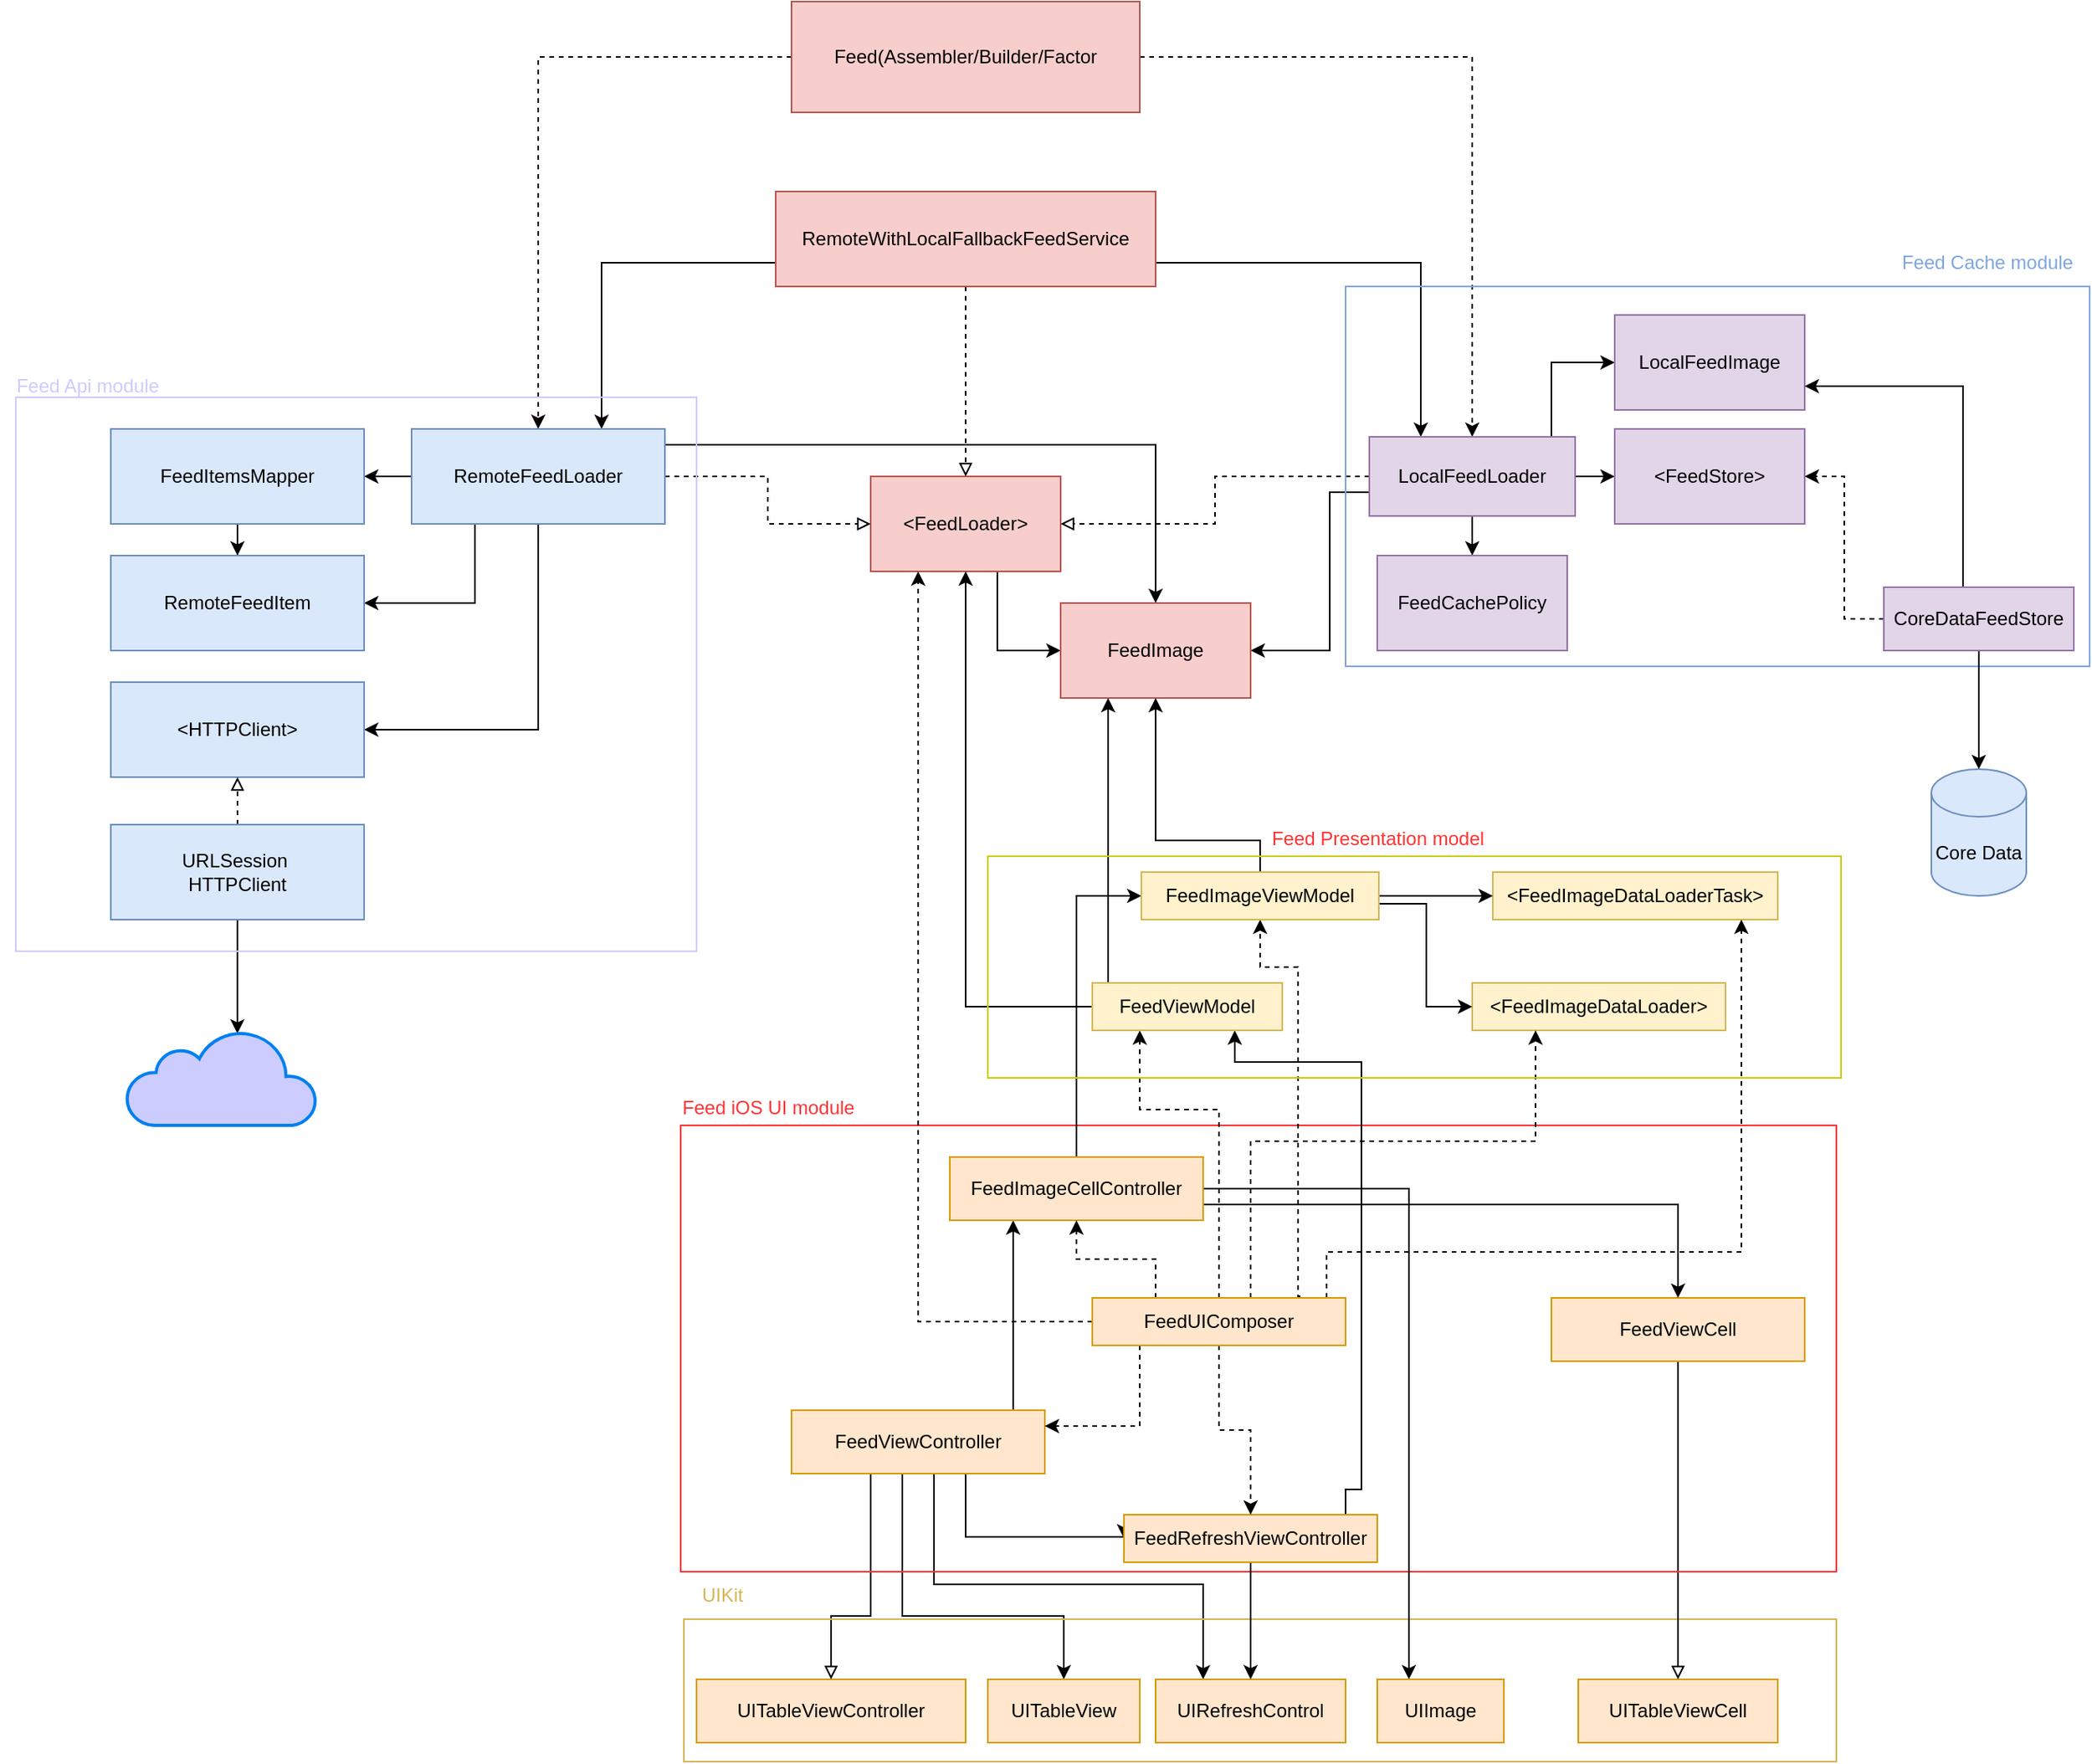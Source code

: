 <mxfile version="21.3.7" type="device">
  <diagram name="Page-1" id="5tE9PvvC92MBVU3yv-TN">
    <mxGraphModel dx="1781" dy="622" grid="1" gridSize="10" guides="1" tooltips="1" connect="1" arrows="1" fold="1" page="1" pageScale="1" pageWidth="827" pageHeight="1169" math="0" shadow="0">
      <root>
        <mxCell id="0" />
        <mxCell id="1" parent="0" />
        <mxCell id="9Ri4bayZUHAKm8TNs4ZH-6" style="edgeStyle=orthogonalEdgeStyle;rounded=0;orthogonalLoop=1;jettySize=auto;html=1;entryX=0;entryY=0.5;entryDx=0;entryDy=0;" parent="1" source="wkb4X_CLZkG0QTCTbJi_-1" target="9Ri4bayZUHAKm8TNs4ZH-5" edge="1">
          <mxGeometry relative="1" as="geometry">
            <Array as="points">
              <mxPoint x="420" y="430" />
            </Array>
          </mxGeometry>
        </mxCell>
        <mxCell id="wkb4X_CLZkG0QTCTbJi_-1" value="&amp;lt;FeedLoader&amp;gt;" style="rounded=0;whiteSpace=wrap;html=1;fillColor=#f8cecc;strokeColor=#b85450;" parent="1" vertex="1">
          <mxGeometry x="340" y="320" width="120" height="60" as="geometry" />
        </mxCell>
        <mxCell id="wkb4X_CLZkG0QTCTbJi_-16" style="edgeStyle=orthogonalEdgeStyle;rounded=0;orthogonalLoop=1;jettySize=auto;html=1;dashed=1;" parent="1" source="wkb4X_CLZkG0QTCTbJi_-2" target="wkb4X_CLZkG0QTCTbJi_-4" edge="1">
          <mxGeometry relative="1" as="geometry" />
        </mxCell>
        <mxCell id="wkb4X_CLZkG0QTCTbJi_-17" style="edgeStyle=orthogonalEdgeStyle;rounded=0;orthogonalLoop=1;jettySize=auto;html=1;dashed=1;" parent="1" source="wkb4X_CLZkG0QTCTbJi_-2" target="wkb4X_CLZkG0QTCTbJi_-5" edge="1">
          <mxGeometry relative="1" as="geometry" />
        </mxCell>
        <mxCell id="wkb4X_CLZkG0QTCTbJi_-2" value="Feed(Assembler/Builder/Factor" style="rounded=0;whiteSpace=wrap;html=1;fillColor=#f8cecc;strokeColor=#b85450;" parent="1" vertex="1">
          <mxGeometry x="290" y="20" width="220" height="70" as="geometry" />
        </mxCell>
        <mxCell id="wkb4X_CLZkG0QTCTbJi_-14" style="edgeStyle=orthogonalEdgeStyle;rounded=0;orthogonalLoop=1;jettySize=auto;html=1;entryX=0.75;entryY=0;entryDx=0;entryDy=0;exitX=0;exitY=0.75;exitDx=0;exitDy=0;" parent="1" source="wkb4X_CLZkG0QTCTbJi_-3" target="wkb4X_CLZkG0QTCTbJi_-4" edge="1">
          <mxGeometry relative="1" as="geometry">
            <Array as="points">
              <mxPoint x="170" y="185" />
            </Array>
          </mxGeometry>
        </mxCell>
        <mxCell id="wkb4X_CLZkG0QTCTbJi_-15" style="edgeStyle=orthogonalEdgeStyle;rounded=0;orthogonalLoop=1;jettySize=auto;html=1;exitX=1;exitY=0.75;exitDx=0;exitDy=0;entryX=0.25;entryY=0;entryDx=0;entryDy=0;" parent="1" source="wkb4X_CLZkG0QTCTbJi_-3" target="wkb4X_CLZkG0QTCTbJi_-5" edge="1">
          <mxGeometry relative="1" as="geometry" />
        </mxCell>
        <mxCell id="wkb4X_CLZkG0QTCTbJi_-18" style="edgeStyle=orthogonalEdgeStyle;rounded=0;orthogonalLoop=1;jettySize=auto;html=1;dashed=1;endArrow=block;endFill=0;" parent="1" source="wkb4X_CLZkG0QTCTbJi_-3" target="wkb4X_CLZkG0QTCTbJi_-1" edge="1">
          <mxGeometry relative="1" as="geometry" />
        </mxCell>
        <mxCell id="wkb4X_CLZkG0QTCTbJi_-3" value="RemoteWithLocalFallbackFeedService" style="rounded=0;whiteSpace=wrap;html=1;fillColor=#f8cecc;strokeColor=#b85450;" parent="1" vertex="1">
          <mxGeometry x="280" y="140" width="240" height="60" as="geometry" />
        </mxCell>
        <mxCell id="wkb4X_CLZkG0QTCTbJi_-12" style="edgeStyle=orthogonalEdgeStyle;rounded=0;orthogonalLoop=1;jettySize=auto;html=1;dashed=1;endArrow=block;endFill=0;" parent="1" source="wkb4X_CLZkG0QTCTbJi_-4" target="wkb4X_CLZkG0QTCTbJi_-1" edge="1">
          <mxGeometry relative="1" as="geometry" />
        </mxCell>
        <mxCell id="9Ri4bayZUHAKm8TNs4ZH-1" style="edgeStyle=orthogonalEdgeStyle;rounded=0;orthogonalLoop=1;jettySize=auto;html=1;" parent="1" source="wkb4X_CLZkG0QTCTbJi_-4" target="wkb4X_CLZkG0QTCTbJi_-20" edge="1">
          <mxGeometry relative="1" as="geometry" />
        </mxCell>
        <mxCell id="9Ri4bayZUHAKm8TNs4ZH-4" style="edgeStyle=orthogonalEdgeStyle;rounded=0;orthogonalLoop=1;jettySize=auto;html=1;entryX=1;entryY=0.5;entryDx=0;entryDy=0;exitX=0.25;exitY=1;exitDx=0;exitDy=0;" parent="1" source="wkb4X_CLZkG0QTCTbJi_-4" target="9Ri4bayZUHAKm8TNs4ZH-2" edge="1">
          <mxGeometry relative="1" as="geometry">
            <Array as="points">
              <mxPoint x="90" y="400" />
            </Array>
          </mxGeometry>
        </mxCell>
        <mxCell id="9Ri4bayZUHAKm8TNs4ZH-7" style="edgeStyle=orthogonalEdgeStyle;rounded=0;orthogonalLoop=1;jettySize=auto;html=1;" parent="1" source="wkb4X_CLZkG0QTCTbJi_-4" target="9Ri4bayZUHAKm8TNs4ZH-5" edge="1">
          <mxGeometry relative="1" as="geometry">
            <Array as="points">
              <mxPoint x="520" y="300" />
            </Array>
          </mxGeometry>
        </mxCell>
        <mxCell id="0OMT_AVmc9sH3o9Od09E-2" style="edgeStyle=orthogonalEdgeStyle;rounded=0;orthogonalLoop=1;jettySize=auto;html=1;entryX=1;entryY=0.5;entryDx=0;entryDy=0;exitX=0.5;exitY=1;exitDx=0;exitDy=0;" parent="1" source="wkb4X_CLZkG0QTCTbJi_-4" target="wkb4X_CLZkG0QTCTbJi_-19" edge="1">
          <mxGeometry relative="1" as="geometry">
            <Array as="points">
              <mxPoint x="130" y="480" />
            </Array>
          </mxGeometry>
        </mxCell>
        <mxCell id="wkb4X_CLZkG0QTCTbJi_-4" value="RemoteFeedLoader" style="rounded=0;whiteSpace=wrap;html=1;fillColor=#dae8fc;strokeColor=#6c8ebf;" parent="1" vertex="1">
          <mxGeometry x="50" y="290" width="160" height="60" as="geometry" />
        </mxCell>
        <mxCell id="wkb4X_CLZkG0QTCTbJi_-13" style="edgeStyle=orthogonalEdgeStyle;rounded=0;orthogonalLoop=1;jettySize=auto;html=1;entryX=1;entryY=0.5;entryDx=0;entryDy=0;dashed=1;endArrow=block;endFill=0;" parent="1" source="wkb4X_CLZkG0QTCTbJi_-5" target="wkb4X_CLZkG0QTCTbJi_-1" edge="1">
          <mxGeometry relative="1" as="geometry" />
        </mxCell>
        <mxCell id="mt7t5qOtKBUCOaAIjQfM-2" style="edgeStyle=orthogonalEdgeStyle;rounded=0;orthogonalLoop=1;jettySize=auto;html=1;entryX=0;entryY=0.5;entryDx=0;entryDy=0;" parent="1" source="wkb4X_CLZkG0QTCTbJi_-5" target="mt7t5qOtKBUCOaAIjQfM-1" edge="1">
          <mxGeometry relative="1" as="geometry" />
        </mxCell>
        <mxCell id="9Ri4bayZUHAKm8TNs4ZH-8" style="edgeStyle=orthogonalEdgeStyle;rounded=0;orthogonalLoop=1;jettySize=auto;html=1;entryX=1;entryY=0.5;entryDx=0;entryDy=0;" parent="1" source="wkb4X_CLZkG0QTCTbJi_-5" target="9Ri4bayZUHAKm8TNs4ZH-5" edge="1">
          <mxGeometry relative="1" as="geometry">
            <Array as="points">
              <mxPoint x="630" y="330" />
              <mxPoint x="630" y="430" />
            </Array>
          </mxGeometry>
        </mxCell>
        <mxCell id="9Ri4bayZUHAKm8TNs4ZH-10" style="edgeStyle=orthogonalEdgeStyle;rounded=0;orthogonalLoop=1;jettySize=auto;html=1;entryX=0;entryY=0.5;entryDx=0;entryDy=0;" parent="1" source="wkb4X_CLZkG0QTCTbJi_-5" target="9Ri4bayZUHAKm8TNs4ZH-9" edge="1">
          <mxGeometry relative="1" as="geometry">
            <Array as="points">
              <mxPoint x="770" y="300" />
              <mxPoint x="770" y="248" />
            </Array>
          </mxGeometry>
        </mxCell>
        <mxCell id="0OMT_AVmc9sH3o9Od09E-5" style="edgeStyle=orthogonalEdgeStyle;rounded=0;orthogonalLoop=1;jettySize=auto;html=1;" parent="1" source="wkb4X_CLZkG0QTCTbJi_-5" target="0OMT_AVmc9sH3o9Od09E-3" edge="1">
          <mxGeometry relative="1" as="geometry" />
        </mxCell>
        <mxCell id="wkb4X_CLZkG0QTCTbJi_-5" value="LocalFeedLoader" style="rounded=0;whiteSpace=wrap;html=1;fillColor=#e1d5e7;strokeColor=#9673a6;" parent="1" vertex="1">
          <mxGeometry x="655" y="295" width="130" height="50" as="geometry" />
        </mxCell>
        <mxCell id="wkb4X_CLZkG0QTCTbJi_-6" value="UITableViewController" style="rounded=0;whiteSpace=wrap;html=1;fillColor=#ffe6cc;strokeColor=#d79b00;" parent="1" vertex="1">
          <mxGeometry x="230" y="1080" width="170" height="40" as="geometry" />
        </mxCell>
        <mxCell id="wkb4X_CLZkG0QTCTbJi_-10" style="edgeStyle=orthogonalEdgeStyle;rounded=0;orthogonalLoop=1;jettySize=auto;html=1;entryX=0.5;entryY=0;entryDx=0;entryDy=0;endArrow=block;endFill=0;" parent="1" source="wkb4X_CLZkG0QTCTbJi_-7" target="wkb4X_CLZkG0QTCTbJi_-6" edge="1">
          <mxGeometry relative="1" as="geometry">
            <Array as="points">
              <mxPoint x="340" y="1040" />
              <mxPoint x="315" y="1040" />
            </Array>
          </mxGeometry>
        </mxCell>
        <mxCell id="9oJwUBDEAIhy3Kt25aec-3" style="edgeStyle=orthogonalEdgeStyle;rounded=0;orthogonalLoop=1;jettySize=auto;html=1;entryX=0.25;entryY=0;entryDx=0;entryDy=0;exitX=0.5;exitY=1;exitDx=0;exitDy=0;" parent="1" source="wkb4X_CLZkG0QTCTbJi_-7" target="9oJwUBDEAIhy3Kt25aec-2" edge="1">
          <mxGeometry relative="1" as="geometry">
            <Array as="points">
              <mxPoint x="380" y="1020" />
              <mxPoint x="550" y="1020" />
            </Array>
          </mxGeometry>
        </mxCell>
        <mxCell id="8CEh4J7_kmvw50hiCcKO-3" style="edgeStyle=orthogonalEdgeStyle;rounded=0;orthogonalLoop=1;jettySize=auto;html=1;" parent="1" source="wkb4X_CLZkG0QTCTbJi_-7" target="8CEh4J7_kmvw50hiCcKO-1" edge="1">
          <mxGeometry relative="1" as="geometry">
            <Array as="points">
              <mxPoint x="360" y="1040" />
              <mxPoint x="462" y="1040" />
            </Array>
          </mxGeometry>
        </mxCell>
        <mxCell id="SuTR34b2t1vn6Ia5oeuN-4" style="edgeStyle=orthogonalEdgeStyle;rounded=0;orthogonalLoop=1;jettySize=auto;html=1;entryX=0.25;entryY=1;entryDx=0;entryDy=0;" parent="1" source="wkb4X_CLZkG0QTCTbJi_-7" target="SuTR34b2t1vn6Ia5oeuN-2" edge="1">
          <mxGeometry relative="1" as="geometry">
            <Array as="points">
              <mxPoint x="430" y="810" />
              <mxPoint x="430" y="810" />
            </Array>
          </mxGeometry>
        </mxCell>
        <mxCell id="SuTR34b2t1vn6Ia5oeuN-8" style="edgeStyle=orthogonalEdgeStyle;rounded=0;orthogonalLoop=1;jettySize=auto;html=1;entryX=0;entryY=0.5;entryDx=0;entryDy=0;" parent="1" source="wkb4X_CLZkG0QTCTbJi_-7" target="SuTR34b2t1vn6Ia5oeuN-6" edge="1">
          <mxGeometry relative="1" as="geometry">
            <Array as="points">
              <mxPoint x="400" y="990" />
            </Array>
          </mxGeometry>
        </mxCell>
        <mxCell id="wkb4X_CLZkG0QTCTbJi_-7" value="FeedViewController" style="rounded=0;whiteSpace=wrap;html=1;fillColor=#ffe6cc;strokeColor=#d79b00;" parent="1" vertex="1">
          <mxGeometry x="290" y="910" width="160" height="40" as="geometry" />
        </mxCell>
        <mxCell id="wkb4X_CLZkG0QTCTbJi_-19" value="&amp;lt;HTTPClient&amp;gt;" style="rounded=0;whiteSpace=wrap;html=1;fillColor=#dae8fc;strokeColor=#6c8ebf;" parent="1" vertex="1">
          <mxGeometry x="-140" y="450" width="160" height="60" as="geometry" />
        </mxCell>
        <mxCell id="9Ri4bayZUHAKm8TNs4ZH-3" style="edgeStyle=orthogonalEdgeStyle;rounded=0;orthogonalLoop=1;jettySize=auto;html=1;" parent="1" source="wkb4X_CLZkG0QTCTbJi_-20" target="9Ri4bayZUHAKm8TNs4ZH-2" edge="1">
          <mxGeometry relative="1" as="geometry" />
        </mxCell>
        <mxCell id="wkb4X_CLZkG0QTCTbJi_-20" value="FeedItemsMapper" style="rounded=0;whiteSpace=wrap;html=1;fillColor=#dae8fc;strokeColor=#6c8ebf;" parent="1" vertex="1">
          <mxGeometry x="-140" y="290" width="160" height="60" as="geometry" />
        </mxCell>
        <mxCell id="wkb4X_CLZkG0QTCTbJi_-26" value="&lt;font color=&quot;#ccccff&quot;&gt;Feed Api module&lt;/font&gt;" style="text;html=1;align=center;verticalAlign=middle;resizable=0;points=[];autosize=1;strokeColor=none;fillColor=none;" parent="1" vertex="1">
          <mxGeometry x="-210" y="248" width="110" height="30" as="geometry" />
        </mxCell>
        <mxCell id="wkb4X_CLZkG0QTCTbJi_-28" style="edgeStyle=orthogonalEdgeStyle;rounded=0;orthogonalLoop=1;jettySize=auto;html=1;exitX=0.5;exitY=0;exitDx=0;exitDy=0;entryX=0.5;entryY=1;entryDx=0;entryDy=0;endArrow=block;endFill=0;dashed=1;" parent="1" source="wkb4X_CLZkG0QTCTbJi_-27" target="wkb4X_CLZkG0QTCTbJi_-19" edge="1">
          <mxGeometry relative="1" as="geometry" />
        </mxCell>
        <mxCell id="wkb4X_CLZkG0QTCTbJi_-30" style="edgeStyle=orthogonalEdgeStyle;rounded=0;orthogonalLoop=1;jettySize=auto;html=1;entryX=0.583;entryY=0.033;entryDx=0;entryDy=0;entryPerimeter=0;" parent="1" source="wkb4X_CLZkG0QTCTbJi_-27" target="wkb4X_CLZkG0QTCTbJi_-29" edge="1">
          <mxGeometry relative="1" as="geometry" />
        </mxCell>
        <mxCell id="wkb4X_CLZkG0QTCTbJi_-27" value="URLSession&amp;nbsp;&lt;br&gt;HTTPClient" style="rounded=0;whiteSpace=wrap;html=1;fillColor=#dae8fc;strokeColor=#6c8ebf;" parent="1" vertex="1">
          <mxGeometry x="-140" y="540" width="160" height="60" as="geometry" />
        </mxCell>
        <mxCell id="wkb4X_CLZkG0QTCTbJi_-29" value="" style="html=1;verticalLabelPosition=bottom;align=center;labelBackgroundColor=#ffffff;verticalAlign=top;strokeWidth=2;strokeColor=#0080F0;shadow=0;dashed=0;shape=mxgraph.ios7.icons.cloud;fillColor=#CCCCFF;" parent="1" vertex="1">
          <mxGeometry x="-130" y="670" width="120" height="60" as="geometry" />
        </mxCell>
        <mxCell id="wkb4X_CLZkG0QTCTbJi_-25" value="" style="rounded=0;whiteSpace=wrap;html=1;fillColor=none;strokeColor=#CCCCFF;" parent="1" vertex="1">
          <mxGeometry x="-200" y="270" width="430" height="350" as="geometry" />
        </mxCell>
        <mxCell id="mt7t5qOtKBUCOaAIjQfM-1" value="&amp;lt;FeedStore&amp;gt;" style="rounded=0;whiteSpace=wrap;html=1;fillColor=#e1d5e7;strokeColor=#9673a6;" parent="1" vertex="1">
          <mxGeometry x="810" y="290" width="120" height="60" as="geometry" />
        </mxCell>
        <mxCell id="mt7t5qOtKBUCOaAIjQfM-3" value="" style="rounded=0;whiteSpace=wrap;html=1;fillColor=none;strokeColor=#7EA6E0;" parent="1" vertex="1">
          <mxGeometry x="640" y="200" width="470" height="240" as="geometry" />
        </mxCell>
        <mxCell id="mt7t5qOtKBUCOaAIjQfM-4" value="&lt;font&gt;Feed Cache module&lt;/font&gt;" style="text;html=1;align=center;verticalAlign=middle;resizable=0;points=[];autosize=1;strokeColor=none;fillColor=none;fontColor=#7EA6E0;" parent="1" vertex="1">
          <mxGeometry x="980" y="170" width="130" height="30" as="geometry" />
        </mxCell>
        <mxCell id="9Ri4bayZUHAKm8TNs4ZH-2" value="RemoteFeedItem" style="rounded=0;whiteSpace=wrap;html=1;fillColor=#dae8fc;strokeColor=#6c8ebf;" parent="1" vertex="1">
          <mxGeometry x="-140" y="370" width="160" height="60" as="geometry" />
        </mxCell>
        <mxCell id="9Ri4bayZUHAKm8TNs4ZH-5" value="FeedImage" style="rounded=0;whiteSpace=wrap;html=1;fillColor=#f8cecc;strokeColor=#b85450;" parent="1" vertex="1">
          <mxGeometry x="460" y="400" width="120" height="60" as="geometry" />
        </mxCell>
        <mxCell id="9Ri4bayZUHAKm8TNs4ZH-9" value="LocalFeedImage" style="rounded=0;whiteSpace=wrap;html=1;fillColor=#e1d5e7;strokeColor=#9673a6;" parent="1" vertex="1">
          <mxGeometry x="810" y="218" width="120" height="60" as="geometry" />
        </mxCell>
        <mxCell id="0OMT_AVmc9sH3o9Od09E-3" value="FeedCachePolicy" style="rounded=0;whiteSpace=wrap;html=1;fillColor=#e1d5e7;strokeColor=#9673a6;" parent="1" vertex="1">
          <mxGeometry x="660" y="370" width="120" height="60" as="geometry" />
        </mxCell>
        <mxCell id="xbsetehJaYri_gD3bekH-2" style="edgeStyle=orthogonalEdgeStyle;rounded=0;orthogonalLoop=1;jettySize=auto;html=1;entryX=1;entryY=0.5;entryDx=0;entryDy=0;dashed=1;" parent="1" source="xbsetehJaYri_gD3bekH-1" target="mt7t5qOtKBUCOaAIjQfM-1" edge="1">
          <mxGeometry relative="1" as="geometry" />
        </mxCell>
        <mxCell id="xbsetehJaYri_gD3bekH-3" style="edgeStyle=orthogonalEdgeStyle;rounded=0;orthogonalLoop=1;jettySize=auto;html=1;entryX=1;entryY=0.75;entryDx=0;entryDy=0;" parent="1" source="xbsetehJaYri_gD3bekH-1" target="9Ri4bayZUHAKm8TNs4ZH-9" edge="1">
          <mxGeometry relative="1" as="geometry">
            <Array as="points">
              <mxPoint x="1030" y="263" />
            </Array>
          </mxGeometry>
        </mxCell>
        <mxCell id="xbsetehJaYri_gD3bekH-5" style="edgeStyle=orthogonalEdgeStyle;rounded=0;orthogonalLoop=1;jettySize=auto;html=1;" parent="1" source="xbsetehJaYri_gD3bekH-1" target="xbsetehJaYri_gD3bekH-4" edge="1">
          <mxGeometry relative="1" as="geometry" />
        </mxCell>
        <mxCell id="xbsetehJaYri_gD3bekH-1" value="CoreDataFeedStore" style="rounded=0;whiteSpace=wrap;html=1;fillColor=#e1d5e7;strokeColor=#9673a6;" parent="1" vertex="1">
          <mxGeometry x="980" y="390" width="120" height="40" as="geometry" />
        </mxCell>
        <mxCell id="xbsetehJaYri_gD3bekH-4" value="Core Data" style="shape=cylinder3;whiteSpace=wrap;html=1;boundedLbl=1;backgroundOutline=1;size=15;fillColor=#dae8fc;strokeColor=#6c8ebf;" parent="1" vertex="1">
          <mxGeometry x="1010" y="505" width="60" height="80" as="geometry" />
        </mxCell>
        <mxCell id="9oJwUBDEAIhy3Kt25aec-2" value="UIRefreshControl" style="rounded=0;whiteSpace=wrap;html=1;fillColor=#ffe6cc;strokeColor=#d79b00;" parent="1" vertex="1">
          <mxGeometry x="520" y="1080" width="120" height="40" as="geometry" />
        </mxCell>
        <mxCell id="9oJwUBDEAIhy3Kt25aec-6" value="Feed iOS UI module" style="text;html=1;align=center;verticalAlign=middle;resizable=0;points=[];autosize=1;strokeColor=none;fillColor=none;fontColor=#FF3333;" parent="1" vertex="1">
          <mxGeometry x="210" y="704" width="130" height="30" as="geometry" />
        </mxCell>
        <mxCell id="9oJwUBDEAIhy3Kt25aec-7" value="UIKit" style="text;html=1;align=center;verticalAlign=middle;resizable=0;points=[];autosize=1;strokeColor=none;fillColor=none;fontColor=#D6B656;" parent="1" vertex="1">
          <mxGeometry x="221" y="1012" width="50" height="30" as="geometry" />
        </mxCell>
        <mxCell id="9oJwUBDEAIhy3Kt25aec-8" value="" style="rounded=0;whiteSpace=wrap;html=1;fillColor=none;strokeColor=#D6B656;" parent="1" vertex="1">
          <mxGeometry x="222" y="1042" width="728" height="90" as="geometry" />
        </mxCell>
        <mxCell id="8CEh4J7_kmvw50hiCcKO-1" value="UITableView&lt;br&gt;" style="rounded=0;whiteSpace=wrap;html=1;fillColor=#ffe6cc;strokeColor=#d79b00;" parent="1" vertex="1">
          <mxGeometry x="414" y="1080" width="96" height="40" as="geometry" />
        </mxCell>
        <mxCell id="8CEh4J7_kmvw50hiCcKO-2" value="UITableViewCell&lt;br&gt;" style="rounded=0;whiteSpace=wrap;html=1;fillColor=#ffe6cc;strokeColor=#d79b00;" parent="1" vertex="1">
          <mxGeometry x="787" y="1080" width="126" height="40" as="geometry" />
        </mxCell>
        <mxCell id="8CEh4J7_kmvw50hiCcKO-11" style="edgeStyle=orthogonalEdgeStyle;rounded=0;orthogonalLoop=1;jettySize=auto;html=1;endArrow=block;endFill=0;exitX=0.5;exitY=1;exitDx=0;exitDy=0;entryX=0.5;entryY=0;entryDx=0;entryDy=0;" parent="1" source="8CEh4J7_kmvw50hiCcKO-4" target="8CEh4J7_kmvw50hiCcKO-2" edge="1">
          <mxGeometry relative="1" as="geometry">
            <Array as="points">
              <mxPoint x="850" y="1080" />
            </Array>
            <mxPoint x="717" y="1040" as="sourcePoint" />
          </mxGeometry>
        </mxCell>
        <mxCell id="8CEh4J7_kmvw50hiCcKO-4" value="FeedViewCell&lt;br&gt;" style="rounded=0;whiteSpace=wrap;html=1;fillColor=#ffe6cc;strokeColor=#d79b00;" parent="1" vertex="1">
          <mxGeometry x="770" y="839" width="160" height="40" as="geometry" />
        </mxCell>
        <mxCell id="8CEh4J7_kmvw50hiCcKO-7" value="&amp;lt;FeedImageDataLoader&amp;gt;" style="rounded=0;whiteSpace=wrap;html=1;fillColor=#fff2cc;strokeColor=#d6b656;" parent="1" vertex="1">
          <mxGeometry x="720" y="640" width="160" height="30" as="geometry" />
        </mxCell>
        <mxCell id="8CEh4J7_kmvw50hiCcKO-8" value="&amp;lt;FeedImageDataLoaderTask&amp;gt;" style="rounded=0;whiteSpace=wrap;html=1;fillColor=#fff2cc;strokeColor=#d6b656;" parent="1" vertex="1">
          <mxGeometry x="733" y="570" width="180" height="30" as="geometry" />
        </mxCell>
        <mxCell id="8CEh4J7_kmvw50hiCcKO-12" value="" style="rounded=0;whiteSpace=wrap;html=1;fillColor=none;strokeColor=#FF3333;" parent="1" vertex="1">
          <mxGeometry x="220" y="730" width="730" height="282" as="geometry" />
        </mxCell>
        <mxCell id="SuTR34b2t1vn6Ia5oeuN-3" style="edgeStyle=orthogonalEdgeStyle;rounded=0;orthogonalLoop=1;jettySize=auto;html=1;exitX=1;exitY=0.75;exitDx=0;exitDy=0;" parent="1" source="SuTR34b2t1vn6Ia5oeuN-2" target="8CEh4J7_kmvw50hiCcKO-4" edge="1">
          <mxGeometry relative="1" as="geometry">
            <Array as="points">
              <mxPoint x="850" y="780" />
            </Array>
          </mxGeometry>
        </mxCell>
        <mxCell id="YCQI0EegwTWnJTySmXUa-21" style="edgeStyle=orthogonalEdgeStyle;rounded=0;orthogonalLoop=1;jettySize=auto;html=1;entryX=0;entryY=0.5;entryDx=0;entryDy=0;" parent="1" source="SuTR34b2t1vn6Ia5oeuN-2" target="YCQI0EegwTWnJTySmXUa-3" edge="1">
          <mxGeometry relative="1" as="geometry" />
        </mxCell>
        <mxCell id="yPhr5imBNQAIKUohlBRB-2" style="edgeStyle=orthogonalEdgeStyle;rounded=0;orthogonalLoop=1;jettySize=auto;html=1;entryX=0.25;entryY=0;entryDx=0;entryDy=0;" parent="1" source="SuTR34b2t1vn6Ia5oeuN-2" target="yPhr5imBNQAIKUohlBRB-1" edge="1">
          <mxGeometry relative="1" as="geometry" />
        </mxCell>
        <mxCell id="SuTR34b2t1vn6Ia5oeuN-2" value="FeedImageCellController" style="rounded=0;whiteSpace=wrap;html=1;fillColor=#ffe6cc;strokeColor=#d79b00;" parent="1" vertex="1">
          <mxGeometry x="390" y="750" width="160" height="40" as="geometry" />
        </mxCell>
        <mxCell id="SuTR34b2t1vn6Ia5oeuN-7" style="edgeStyle=orthogonalEdgeStyle;rounded=0;orthogonalLoop=1;jettySize=auto;html=1;" parent="1" source="SuTR34b2t1vn6Ia5oeuN-6" target="9oJwUBDEAIhy3Kt25aec-2" edge="1">
          <mxGeometry relative="1" as="geometry" />
        </mxCell>
        <mxCell id="YCQI0EegwTWnJTySmXUa-9" style="edgeStyle=orthogonalEdgeStyle;rounded=0;orthogonalLoop=1;jettySize=auto;html=1;entryX=0.75;entryY=1;entryDx=0;entryDy=0;" parent="1" source="SuTR34b2t1vn6Ia5oeuN-6" target="YCQI0EegwTWnJTySmXUa-2" edge="1">
          <mxGeometry relative="1" as="geometry">
            <Array as="points">
              <mxPoint x="640" y="960" />
              <mxPoint x="650" y="960" />
              <mxPoint x="650" y="690" />
              <mxPoint x="570" y="690" />
            </Array>
          </mxGeometry>
        </mxCell>
        <mxCell id="SuTR34b2t1vn6Ia5oeuN-6" value="FeedRefreshViewController" style="rounded=0;whiteSpace=wrap;html=1;fillColor=#ffe6cc;strokeColor=#d79b00;" parent="1" vertex="1">
          <mxGeometry x="500" y="976" width="160" height="30" as="geometry" />
        </mxCell>
        <mxCell id="SuTR34b2t1vn6Ia5oeuN-10" style="edgeStyle=orthogonalEdgeStyle;rounded=0;orthogonalLoop=1;jettySize=auto;html=1;dashed=1;" parent="1" source="SuTR34b2t1vn6Ia5oeuN-9" target="SuTR34b2t1vn6Ia5oeuN-6" edge="1">
          <mxGeometry relative="1" as="geometry" />
        </mxCell>
        <mxCell id="SuTR34b2t1vn6Ia5oeuN-11" style="edgeStyle=orthogonalEdgeStyle;rounded=0;orthogonalLoop=1;jettySize=auto;html=1;entryX=1;entryY=0.25;entryDx=0;entryDy=0;dashed=1;" parent="1" source="SuTR34b2t1vn6Ia5oeuN-9" target="wkb4X_CLZkG0QTCTbJi_-7" edge="1">
          <mxGeometry relative="1" as="geometry">
            <Array as="points">
              <mxPoint x="510" y="920" />
            </Array>
          </mxGeometry>
        </mxCell>
        <mxCell id="YCQI0EegwTWnJTySmXUa-12" style="edgeStyle=orthogonalEdgeStyle;rounded=0;orthogonalLoop=1;jettySize=auto;html=1;entryX=0.25;entryY=1;entryDx=0;entryDy=0;dashed=1;" parent="1" source="SuTR34b2t1vn6Ia5oeuN-9" target="wkb4X_CLZkG0QTCTbJi_-1" edge="1">
          <mxGeometry relative="1" as="geometry" />
        </mxCell>
        <mxCell id="YCQI0EegwTWnJTySmXUa-13" style="edgeStyle=orthogonalEdgeStyle;rounded=0;orthogonalLoop=1;jettySize=auto;html=1;dashed=1;exitX=0.25;exitY=0;exitDx=0;exitDy=0;" parent="1" source="SuTR34b2t1vn6Ia5oeuN-9" target="SuTR34b2t1vn6Ia5oeuN-2" edge="1">
          <mxGeometry relative="1" as="geometry" />
        </mxCell>
        <mxCell id="YCQI0EegwTWnJTySmXUa-14" style="edgeStyle=orthogonalEdgeStyle;rounded=0;orthogonalLoop=1;jettySize=auto;html=1;entryX=0.25;entryY=1;entryDx=0;entryDy=0;dashed=1;" parent="1" source="SuTR34b2t1vn6Ia5oeuN-9" target="YCQI0EegwTWnJTySmXUa-2" edge="1">
          <mxGeometry relative="1" as="geometry">
            <Array as="points">
              <mxPoint x="560" y="720" />
              <mxPoint x="510" y="720" />
            </Array>
          </mxGeometry>
        </mxCell>
        <mxCell id="YCQI0EegwTWnJTySmXUa-15" style="edgeStyle=orthogonalEdgeStyle;rounded=0;orthogonalLoop=1;jettySize=auto;html=1;dashed=1;exitX=0.819;exitY=0;exitDx=0;exitDy=0;exitPerimeter=0;" parent="1" source="SuTR34b2t1vn6Ia5oeuN-9" target="YCQI0EegwTWnJTySmXUa-3" edge="1">
          <mxGeometry relative="1" as="geometry">
            <Array as="points">
              <mxPoint x="611" y="838" />
              <mxPoint x="610" y="838" />
              <mxPoint x="610" y="630" />
              <mxPoint x="586" y="630" />
            </Array>
          </mxGeometry>
        </mxCell>
        <mxCell id="YCQI0EegwTWnJTySmXUa-16" style="edgeStyle=orthogonalEdgeStyle;rounded=0;orthogonalLoop=1;jettySize=auto;html=1;entryX=0.25;entryY=1;entryDx=0;entryDy=0;dashed=1;" parent="1" source="SuTR34b2t1vn6Ia5oeuN-9" target="8CEh4J7_kmvw50hiCcKO-7" edge="1">
          <mxGeometry relative="1" as="geometry">
            <Array as="points">
              <mxPoint x="580" y="740" />
              <mxPoint x="760" y="740" />
            </Array>
          </mxGeometry>
        </mxCell>
        <mxCell id="YCQI0EegwTWnJTySmXUa-17" style="edgeStyle=orthogonalEdgeStyle;rounded=0;orthogonalLoop=1;jettySize=auto;html=1;dashed=1;exitX=0.925;exitY=0;exitDx=0;exitDy=0;exitPerimeter=0;" parent="1" source="SuTR34b2t1vn6Ia5oeuN-9" target="8CEh4J7_kmvw50hiCcKO-8" edge="1">
          <mxGeometry relative="1" as="geometry">
            <Array as="points">
              <mxPoint x="628" y="810" />
              <mxPoint x="890" y="810" />
            </Array>
          </mxGeometry>
        </mxCell>
        <mxCell id="SuTR34b2t1vn6Ia5oeuN-9" value="FeedUIComposer" style="rounded=0;whiteSpace=wrap;html=1;fillColor=#ffe6cc;strokeColor=#d79b00;" parent="1" vertex="1">
          <mxGeometry x="480" y="839" width="160" height="30" as="geometry" />
        </mxCell>
        <mxCell id="YCQI0EegwTWnJTySmXUa-4" style="edgeStyle=orthogonalEdgeStyle;rounded=0;orthogonalLoop=1;jettySize=auto;html=1;entryX=0.5;entryY=1;entryDx=0;entryDy=0;" parent="1" source="YCQI0EegwTWnJTySmXUa-2" target="wkb4X_CLZkG0QTCTbJi_-1" edge="1">
          <mxGeometry relative="1" as="geometry" />
        </mxCell>
        <mxCell id="YCQI0EegwTWnJTySmXUa-5" style="edgeStyle=orthogonalEdgeStyle;rounded=0;orthogonalLoop=1;jettySize=auto;html=1;entryX=0.25;entryY=1;entryDx=0;entryDy=0;" parent="1" source="YCQI0EegwTWnJTySmXUa-2" target="9Ri4bayZUHAKm8TNs4ZH-5" edge="1">
          <mxGeometry relative="1" as="geometry">
            <Array as="points">
              <mxPoint x="490" y="660" />
            </Array>
          </mxGeometry>
        </mxCell>
        <mxCell id="YCQI0EegwTWnJTySmXUa-2" value="FeedViewModel" style="rounded=0;whiteSpace=wrap;html=1;fillColor=#fff2cc;strokeColor=#d6b656;" parent="1" vertex="1">
          <mxGeometry x="480" y="640" width="120" height="30" as="geometry" />
        </mxCell>
        <mxCell id="YCQI0EegwTWnJTySmXUa-6" style="edgeStyle=orthogonalEdgeStyle;rounded=0;orthogonalLoop=1;jettySize=auto;html=1;" parent="1" source="YCQI0EegwTWnJTySmXUa-3" target="9Ri4bayZUHAKm8TNs4ZH-5" edge="1">
          <mxGeometry relative="1" as="geometry">
            <Array as="points">
              <mxPoint x="586" y="550" />
              <mxPoint x="520" y="550" />
            </Array>
          </mxGeometry>
        </mxCell>
        <mxCell id="YCQI0EegwTWnJTySmXUa-7" style="edgeStyle=orthogonalEdgeStyle;rounded=0;orthogonalLoop=1;jettySize=auto;html=1;" parent="1" source="YCQI0EegwTWnJTySmXUa-3" target="8CEh4J7_kmvw50hiCcKO-8" edge="1">
          <mxGeometry relative="1" as="geometry" />
        </mxCell>
        <mxCell id="YCQI0EegwTWnJTySmXUa-8" style="edgeStyle=orthogonalEdgeStyle;rounded=0;orthogonalLoop=1;jettySize=auto;html=1;entryX=0;entryY=0.5;entryDx=0;entryDy=0;" parent="1" source="YCQI0EegwTWnJTySmXUa-3" target="8CEh4J7_kmvw50hiCcKO-7" edge="1">
          <mxGeometry relative="1" as="geometry">
            <Array as="points">
              <mxPoint x="691" y="590" />
              <mxPoint x="691" y="655" />
            </Array>
          </mxGeometry>
        </mxCell>
        <mxCell id="YCQI0EegwTWnJTySmXUa-3" value="FeedImageViewModel" style="rounded=0;whiteSpace=wrap;html=1;fillColor=#fff2cc;strokeColor=#d6b656;" parent="1" vertex="1">
          <mxGeometry x="511" y="570" width="150" height="30" as="geometry" />
        </mxCell>
        <mxCell id="YCQI0EegwTWnJTySmXUa-10" style="edgeStyle=orthogonalEdgeStyle;rounded=0;orthogonalLoop=1;jettySize=auto;html=1;exitX=0.5;exitY=1;exitDx=0;exitDy=0;" parent="1" source="SuTR34b2t1vn6Ia5oeuN-6" target="SuTR34b2t1vn6Ia5oeuN-6" edge="1">
          <mxGeometry relative="1" as="geometry" />
        </mxCell>
        <mxCell id="YCQI0EegwTWnJTySmXUa-18" value="" style="rounded=0;whiteSpace=wrap;html=1;fillColor=none;strokeColor=#CCCC00;" parent="1" vertex="1">
          <mxGeometry x="414" y="560" width="539" height="140" as="geometry" />
        </mxCell>
        <mxCell id="YCQI0EegwTWnJTySmXUa-19" value="Feed Presentation model" style="text;html=1;align=center;verticalAlign=middle;resizable=0;points=[];autosize=1;strokeColor=none;fillColor=none;fontColor=#FF3333;" parent="1" vertex="1">
          <mxGeometry x="580" y="534" width="160" height="30" as="geometry" />
        </mxCell>
        <mxCell id="yPhr5imBNQAIKUohlBRB-1" value="UIImage" style="rounded=0;whiteSpace=wrap;html=1;fillColor=#ffe6cc;strokeColor=#d79b00;" parent="1" vertex="1">
          <mxGeometry x="660" y="1080" width="80" height="40" as="geometry" />
        </mxCell>
      </root>
    </mxGraphModel>
  </diagram>
</mxfile>
